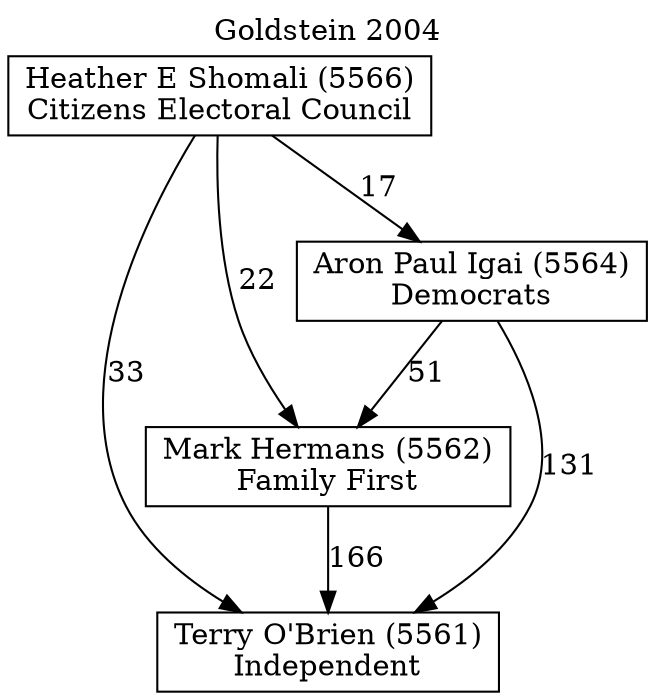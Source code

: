 // House preference flow
digraph "Terry O'Brien (5561)_Goldstein_2004" {
	graph [label="Goldstein 2004" labelloc=t mclimit=10]
	node [shape=box]
	"Terry O'Brien (5561)" [label="Terry O'Brien (5561)
Independent"]
	"Mark Hermans (5562)" [label="Mark Hermans (5562)
Family First"]
	"Aron Paul Igai (5564)" [label="Aron Paul Igai (5564)
Democrats"]
	"Heather E Shomali (5566)" [label="Heather E Shomali (5566)
Citizens Electoral Council"]
	"Mark Hermans (5562)" -> "Terry O'Brien (5561)" [label=166]
	"Aron Paul Igai (5564)" -> "Mark Hermans (5562)" [label=51]
	"Heather E Shomali (5566)" -> "Aron Paul Igai (5564)" [label=17]
	"Aron Paul Igai (5564)" -> "Terry O'Brien (5561)" [label=131]
	"Heather E Shomali (5566)" -> "Terry O'Brien (5561)" [label=33]
	"Heather E Shomali (5566)" -> "Mark Hermans (5562)" [label=22]
}
